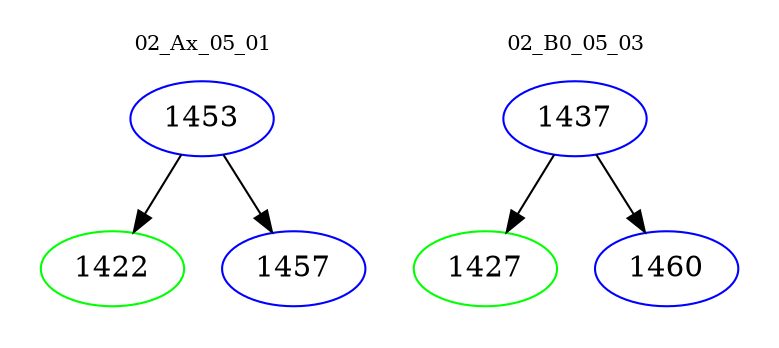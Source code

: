 digraph{
subgraph cluster_0 {
color = white
label = "02_Ax_05_01";
fontsize=10;
T0_1453 [label="1453", color="blue"]
T0_1453 -> T0_1422 [color="black"]
T0_1422 [label="1422", color="green"]
T0_1453 -> T0_1457 [color="black"]
T0_1457 [label="1457", color="blue"]
}
subgraph cluster_1 {
color = white
label = "02_B0_05_03";
fontsize=10;
T1_1437 [label="1437", color="blue"]
T1_1437 -> T1_1427 [color="black"]
T1_1427 [label="1427", color="green"]
T1_1437 -> T1_1460 [color="black"]
T1_1460 [label="1460", color="blue"]
}
}
